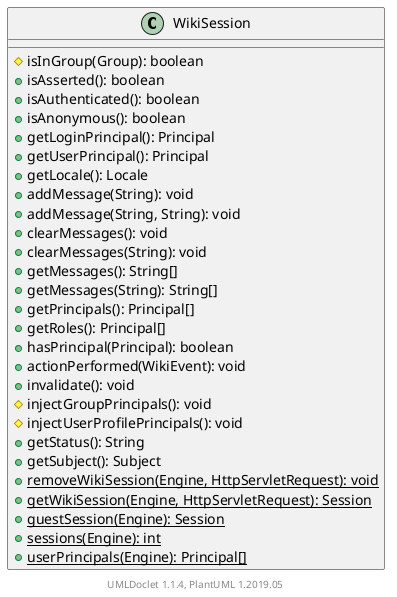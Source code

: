 @startuml

    class WikiSession [[WikiSession.html]] {
        #isInGroup(Group): boolean
        +isAsserted(): boolean
        +isAuthenticated(): boolean
        +isAnonymous(): boolean
        +getLoginPrincipal(): Principal
        +getUserPrincipal(): Principal
        +getLocale(): Locale
        +addMessage(String): void
        +addMessage(String, String): void
        +clearMessages(): void
        +clearMessages(String): void
        +getMessages(): String[]
        +getMessages(String): String[]
        +getPrincipals(): Principal[]
        +getRoles(): Principal[]
        +hasPrincipal(Principal): boolean
        +actionPerformed(WikiEvent): void
        +invalidate(): void
        #injectGroupPrincipals(): void
        #injectUserProfilePrincipals(): void
        +getStatus(): String
        +getSubject(): Subject
        {static} +removeWikiSession(Engine, HttpServletRequest): void
        {static} +getWikiSession(Engine, HttpServletRequest): Session
        {static} +guestSession(Engine): Session
        {static} +sessions(Engine): int
        {static} +userPrincipals(Engine): Principal[]
    }


    center footer UMLDoclet 1.1.4, PlantUML 1.2019.05
@enduml
